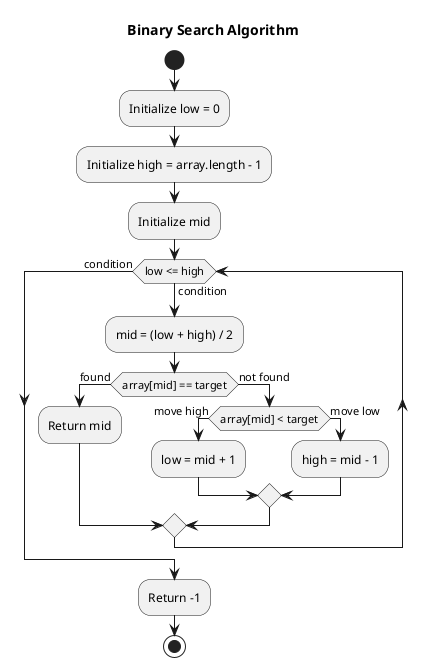 @startuml
title Binary Search Algorithm
start
:Initialize low = 0;
:Initialize high = array.length - 1;
:Initialize mid;
while (low <= high) is (condition)
  :mid = (low + high) / 2;
  if (array[mid] == target) then (found)
    :Return mid;
  else (not found)
    if (array[mid] < target) then (move high)
      :low = mid + 1;
    else (move low)
      :high = mid - 1;
    endif
  endif
endwhile (condition)
:Return -1;
stop
@enduml
